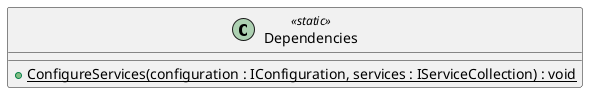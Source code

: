 @startuml Dependencies
class Dependencies <<static>>  {
    + {static} ConfigureServices(configuration : IConfiguration, services : IServiceCollection) : void
}
@enduml